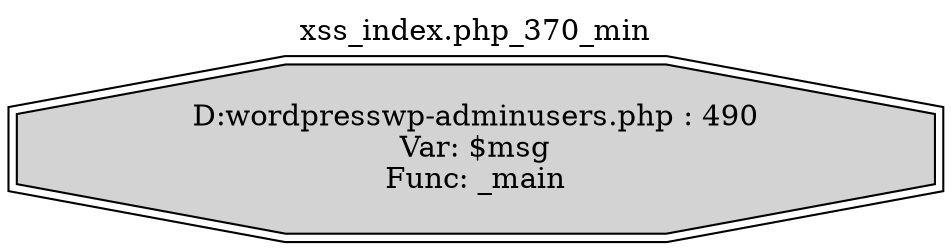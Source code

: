 digraph cfg {
  label="xss_index.php_370_min";
  labelloc=t;
  n1 [shape=doubleoctagon, label="D:\wordpress\wp-admin\users.php : 490\nVar: $msg\nFunc: _main\n",style=filled];
}
